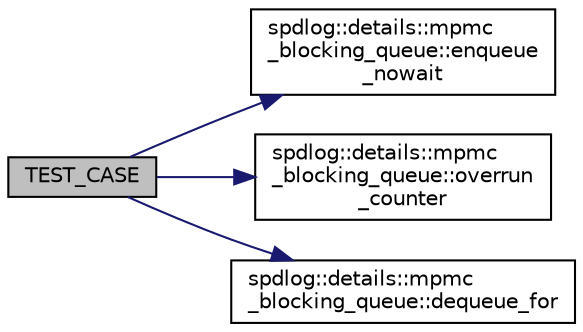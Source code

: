 digraph "TEST_CASE"
{
  edge [fontname="Helvetica",fontsize="10",labelfontname="Helvetica",labelfontsize="10"];
  node [fontname="Helvetica",fontsize="10",shape=record];
  rankdir="LR";
  Node1 [label="TEST_CASE",height=0.2,width=0.4,color="black", fillcolor="grey75", style="filled" fontcolor="black"];
  Node1 -> Node2 [color="midnightblue",fontsize="10",style="solid",fontname="Helvetica"];
  Node2 [label="spdlog::details::mpmc\l_blocking_queue::enqueue\l_nowait",height=0.2,width=0.4,color="black", fillcolor="white", style="filled",URL="$classspdlog_1_1details_1_1mpmc__blocking__queue.html#a1280489c9035a705f50f04905a5ed394"];
  Node1 -> Node3 [color="midnightblue",fontsize="10",style="solid",fontname="Helvetica"];
  Node3 [label="spdlog::details::mpmc\l_blocking_queue::overrun\l_counter",height=0.2,width=0.4,color="black", fillcolor="white", style="filled",URL="$classspdlog_1_1details_1_1mpmc__blocking__queue.html#a15e3d12dff953034d5aad5590b8282cd"];
  Node1 -> Node4 [color="midnightblue",fontsize="10",style="solid",fontname="Helvetica"];
  Node4 [label="spdlog::details::mpmc\l_blocking_queue::dequeue_for",height=0.2,width=0.4,color="black", fillcolor="white", style="filled",URL="$classspdlog_1_1details_1_1mpmc__blocking__queue.html#af4015ea1657b393755f34d76c97a28d1"];
}
